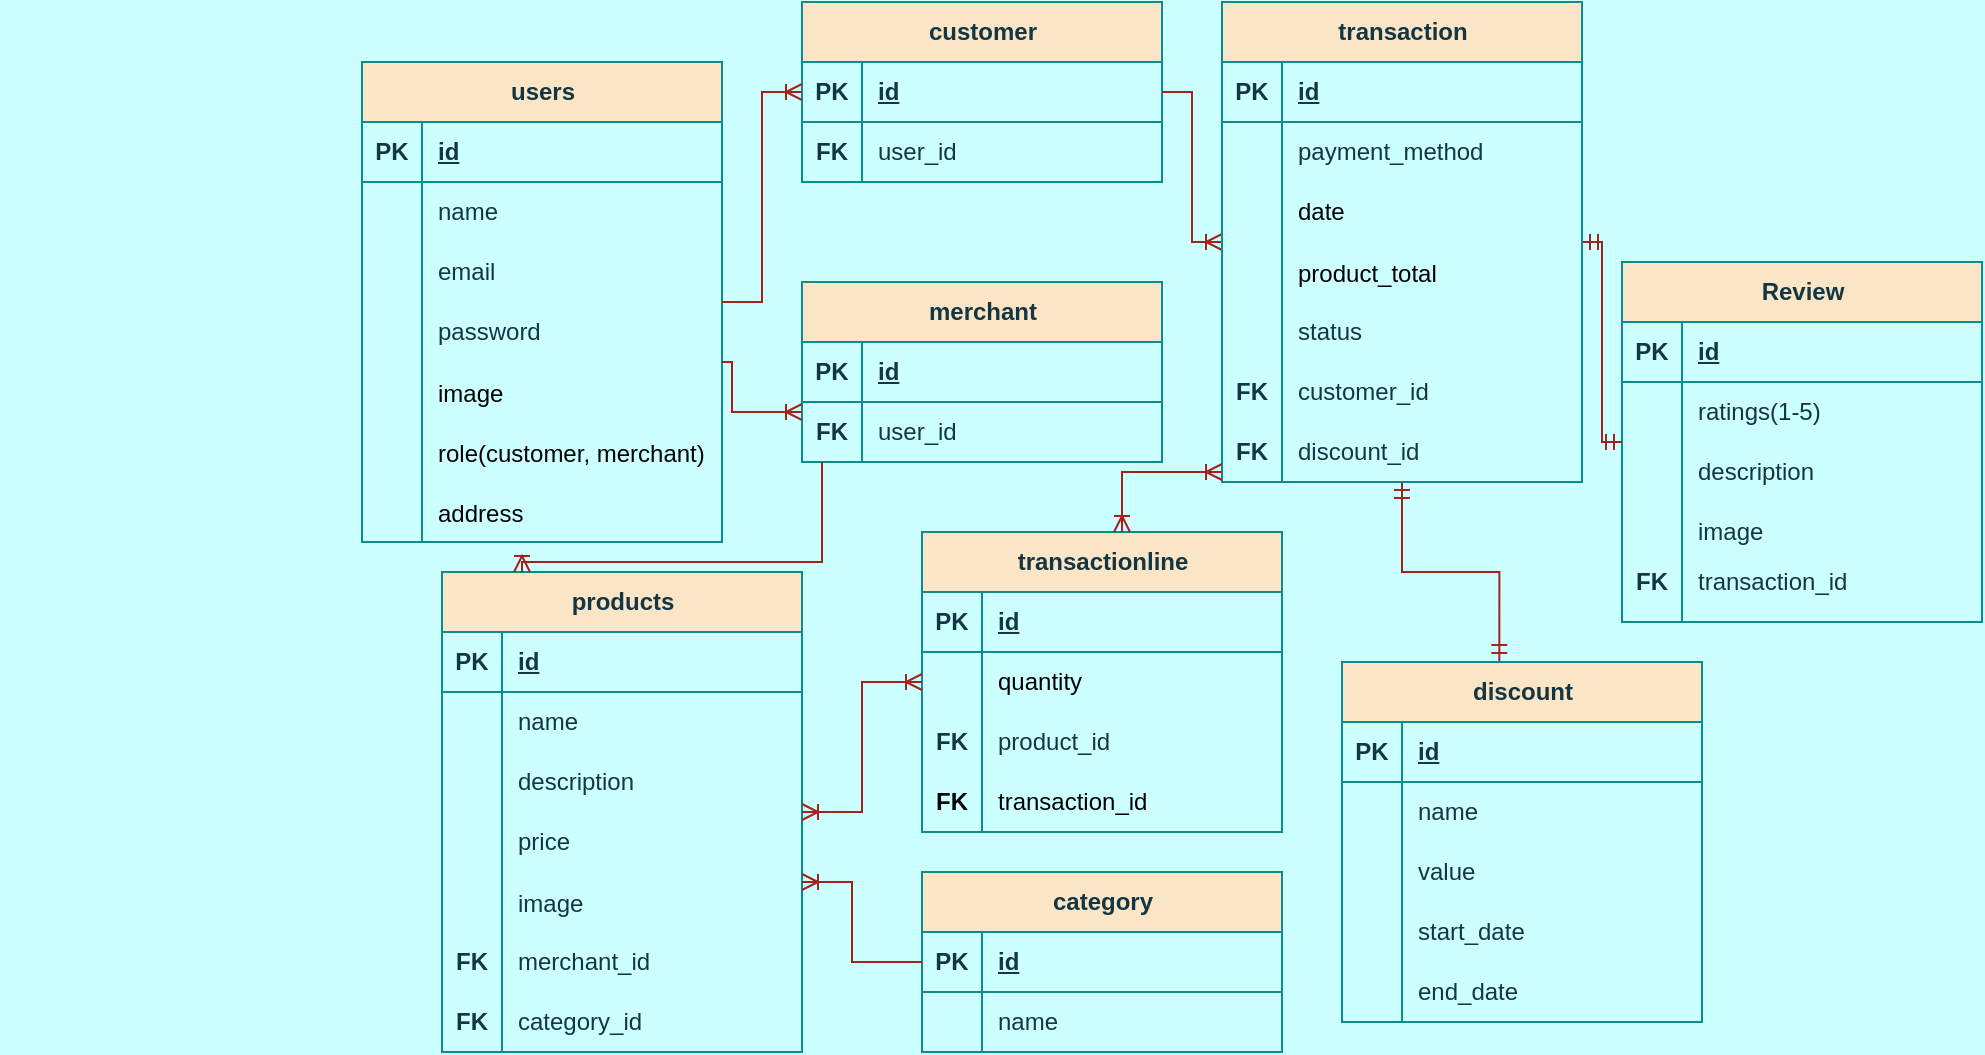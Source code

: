 <mxfile>
    <diagram name="Page-1" id="ACdvJuwPoUPdqKPSAqsL">
        <mxGraphModel dx="1604" dy="2720" grid="1" gridSize="1" guides="1" tooltips="1" connect="1" arrows="1" fold="1" page="1" pageScale="1" pageWidth="850" pageHeight="1100" background="#CCFFFF" math="0" shadow="0">
            <root>
                <mxCell id="0"/>
                <mxCell id="1" parent="0"/>
                <mxCell id="D3214LXX3q9GgsMqndcq-105" value="category" style="shape=table;startSize=30;container=1;collapsible=1;childLayout=tableLayout;fixedRows=1;rowLines=0;fontStyle=1;align=center;resizeLast=1;html=1;labelBackgroundColor=none;fillColor=#FAE5C7;strokeColor=#0F8B8D;fontColor=#143642;" parent="1" vertex="1">
                    <mxGeometry x="-90" y="-905" width="180" height="90" as="geometry">
                        <mxRectangle x="245" y="-850" width="70" height="30" as="alternateBounds"/>
                    </mxGeometry>
                </mxCell>
                <mxCell id="D3214LXX3q9GgsMqndcq-106" value="" style="shape=tableRow;horizontal=0;startSize=0;swimlaneHead=0;swimlaneBody=0;fillColor=none;collapsible=0;dropTarget=0;points=[[0,0.5],[1,0.5]];portConstraint=eastwest;top=0;left=0;right=0;bottom=1;labelBackgroundColor=none;strokeColor=#0F8B8D;fontColor=#143642;" parent="D3214LXX3q9GgsMqndcq-105" vertex="1">
                    <mxGeometry y="30" width="180" height="30" as="geometry"/>
                </mxCell>
                <mxCell id="D3214LXX3q9GgsMqndcq-107" value="PK" style="shape=partialRectangle;connectable=0;fillColor=none;top=0;left=0;bottom=0;right=0;fontStyle=1;overflow=hidden;whiteSpace=wrap;html=1;labelBackgroundColor=none;strokeColor=#0F8B8D;fontColor=#143642;" parent="D3214LXX3q9GgsMqndcq-106" vertex="1">
                    <mxGeometry width="30" height="30" as="geometry">
                        <mxRectangle width="30" height="30" as="alternateBounds"/>
                    </mxGeometry>
                </mxCell>
                <mxCell id="D3214LXX3q9GgsMqndcq-108" value="id" style="shape=partialRectangle;connectable=0;fillColor=none;top=0;left=0;bottom=0;right=0;align=left;spacingLeft=6;fontStyle=5;overflow=hidden;whiteSpace=wrap;html=1;labelBackgroundColor=none;strokeColor=#0F8B8D;fontColor=#143642;" parent="D3214LXX3q9GgsMqndcq-106" vertex="1">
                    <mxGeometry x="30" width="150" height="30" as="geometry">
                        <mxRectangle width="150" height="30" as="alternateBounds"/>
                    </mxGeometry>
                </mxCell>
                <mxCell id="D3214LXX3q9GgsMqndcq-109" value="" style="shape=tableRow;horizontal=0;startSize=0;swimlaneHead=0;swimlaneBody=0;fillColor=none;collapsible=0;dropTarget=0;points=[[0,0.5],[1,0.5]];portConstraint=eastwest;top=0;left=0;right=0;bottom=0;labelBackgroundColor=none;strokeColor=#0F8B8D;fontColor=#143642;" parent="D3214LXX3q9GgsMqndcq-105" vertex="1">
                    <mxGeometry y="60" width="180" height="30" as="geometry"/>
                </mxCell>
                <mxCell id="D3214LXX3q9GgsMqndcq-110" value="" style="shape=partialRectangle;connectable=0;fillColor=none;top=0;left=0;bottom=0;right=0;editable=1;overflow=hidden;whiteSpace=wrap;html=1;labelBackgroundColor=none;strokeColor=#0F8B8D;fontColor=#143642;" parent="D3214LXX3q9GgsMqndcq-109" vertex="1">
                    <mxGeometry width="30" height="30" as="geometry">
                        <mxRectangle width="30" height="30" as="alternateBounds"/>
                    </mxGeometry>
                </mxCell>
                <mxCell id="D3214LXX3q9GgsMqndcq-111" value="name" style="shape=partialRectangle;connectable=0;fillColor=none;top=0;left=0;bottom=0;right=0;align=left;spacingLeft=6;overflow=hidden;whiteSpace=wrap;html=1;labelBackgroundColor=none;strokeColor=#0F8B8D;fontColor=#143642;" parent="D3214LXX3q9GgsMqndcq-109" vertex="1">
                    <mxGeometry x="30" width="150" height="30" as="geometry">
                        <mxRectangle width="150" height="30" as="alternateBounds"/>
                    </mxGeometry>
                </mxCell>
                <mxCell id="pXed0uvFdKhEAjnHQH5v-2" value="" style="group;labelBackgroundColor=none;fontColor=#143642;" parent="1" vertex="1" connectable="0">
                    <mxGeometry x="-370" y="-1310" width="180" height="235" as="geometry"/>
                </mxCell>
                <mxCell id="D3214LXX3q9GgsMqndcq-50" value="users" style="shape=table;startSize=30;container=1;collapsible=1;childLayout=tableLayout;fixedRows=1;rowLines=0;fontStyle=1;align=center;resizeLast=1;html=1;labelBackgroundColor=none;fillColor=#FAE5C7;strokeColor=#0F8B8D;fontColor=#143642;" parent="pXed0uvFdKhEAjnHQH5v-2" vertex="1">
                    <mxGeometry width="180" height="240" as="geometry"/>
                </mxCell>
                <mxCell id="D3214LXX3q9GgsMqndcq-51" value="" style="shape=tableRow;horizontal=0;startSize=0;swimlaneHead=0;swimlaneBody=0;fillColor=none;collapsible=0;dropTarget=0;points=[[0,0.5],[1,0.5]];portConstraint=eastwest;top=0;left=0;right=0;bottom=1;labelBackgroundColor=none;strokeColor=#0F8B8D;fontColor=#143642;" parent="D3214LXX3q9GgsMqndcq-50" vertex="1">
                    <mxGeometry y="30" width="180" height="30" as="geometry"/>
                </mxCell>
                <mxCell id="D3214LXX3q9GgsMqndcq-52" value="PK" style="shape=partialRectangle;connectable=0;fillColor=none;top=0;left=0;bottom=0;right=0;fontStyle=1;overflow=hidden;whiteSpace=wrap;html=1;labelBackgroundColor=none;strokeColor=#0F8B8D;fontColor=#143642;" parent="D3214LXX3q9GgsMqndcq-51" vertex="1">
                    <mxGeometry width="30" height="30" as="geometry">
                        <mxRectangle width="30" height="30" as="alternateBounds"/>
                    </mxGeometry>
                </mxCell>
                <mxCell id="D3214LXX3q9GgsMqndcq-53" value="id" style="shape=partialRectangle;connectable=0;fillColor=none;top=0;left=0;bottom=0;right=0;align=left;spacingLeft=6;fontStyle=5;overflow=hidden;whiteSpace=wrap;html=1;labelBackgroundColor=none;strokeColor=#0F8B8D;fontColor=#143642;" parent="D3214LXX3q9GgsMqndcq-51" vertex="1">
                    <mxGeometry x="30" width="150" height="30" as="geometry">
                        <mxRectangle width="150" height="30" as="alternateBounds"/>
                    </mxGeometry>
                </mxCell>
                <mxCell id="D3214LXX3q9GgsMqndcq-54" value="" style="shape=tableRow;horizontal=0;startSize=0;swimlaneHead=0;swimlaneBody=0;fillColor=none;collapsible=0;dropTarget=0;points=[[0,0.5],[1,0.5]];portConstraint=eastwest;top=0;left=0;right=0;bottom=0;labelBackgroundColor=none;strokeColor=#0F8B8D;fontColor=#143642;" parent="D3214LXX3q9GgsMqndcq-50" vertex="1">
                    <mxGeometry y="60" width="180" height="30" as="geometry"/>
                </mxCell>
                <mxCell id="D3214LXX3q9GgsMqndcq-55" value="" style="shape=partialRectangle;connectable=0;fillColor=none;top=0;left=0;bottom=0;right=0;editable=1;overflow=hidden;whiteSpace=wrap;html=1;labelBackgroundColor=none;strokeColor=#0F8B8D;fontColor=#143642;" parent="D3214LXX3q9GgsMqndcq-54" vertex="1">
                    <mxGeometry width="30" height="30" as="geometry">
                        <mxRectangle width="30" height="30" as="alternateBounds"/>
                    </mxGeometry>
                </mxCell>
                <mxCell id="D3214LXX3q9GgsMqndcq-56" value="name" style="shape=partialRectangle;connectable=0;fillColor=none;top=0;left=0;bottom=0;right=0;align=left;spacingLeft=6;overflow=hidden;whiteSpace=wrap;html=1;labelBackgroundColor=none;strokeColor=#0F8B8D;fontColor=#143642;" parent="D3214LXX3q9GgsMqndcq-54" vertex="1">
                    <mxGeometry x="30" width="150" height="30" as="geometry">
                        <mxRectangle width="150" height="30" as="alternateBounds"/>
                    </mxGeometry>
                </mxCell>
                <mxCell id="D3214LXX3q9GgsMqndcq-57" value="" style="shape=tableRow;horizontal=0;startSize=0;swimlaneHead=0;swimlaneBody=0;fillColor=none;collapsible=0;dropTarget=0;points=[[0,0.5],[1,0.5]];portConstraint=eastwest;top=0;left=0;right=0;bottom=0;labelBackgroundColor=none;strokeColor=#0F8B8D;fontColor=#143642;" parent="D3214LXX3q9GgsMqndcq-50" vertex="1">
                    <mxGeometry y="90" width="180" height="30" as="geometry"/>
                </mxCell>
                <mxCell id="D3214LXX3q9GgsMqndcq-58" value="" style="shape=partialRectangle;connectable=0;fillColor=none;top=0;left=0;bottom=0;right=0;editable=1;overflow=hidden;whiteSpace=wrap;html=1;labelBackgroundColor=none;strokeColor=#0F8B8D;fontColor=#143642;" parent="D3214LXX3q9GgsMqndcq-57" vertex="1">
                    <mxGeometry width="30" height="30" as="geometry">
                        <mxRectangle width="30" height="30" as="alternateBounds"/>
                    </mxGeometry>
                </mxCell>
                <mxCell id="D3214LXX3q9GgsMqndcq-59" value="email" style="shape=partialRectangle;connectable=0;fillColor=none;top=0;left=0;bottom=0;right=0;align=left;spacingLeft=6;overflow=hidden;whiteSpace=wrap;html=1;labelBackgroundColor=none;strokeColor=#0F8B8D;fontColor=#143642;" parent="D3214LXX3q9GgsMqndcq-57" vertex="1">
                    <mxGeometry x="30" width="150" height="30" as="geometry">
                        <mxRectangle width="150" height="30" as="alternateBounds"/>
                    </mxGeometry>
                </mxCell>
                <mxCell id="D3214LXX3q9GgsMqndcq-60" value="" style="shape=tableRow;horizontal=0;startSize=0;swimlaneHead=0;swimlaneBody=0;fillColor=none;collapsible=0;dropTarget=0;points=[[0,0.5],[1,0.5]];portConstraint=eastwest;top=0;left=0;right=0;bottom=0;labelBackgroundColor=none;strokeColor=#0F8B8D;fontColor=#143642;" parent="D3214LXX3q9GgsMqndcq-50" vertex="1">
                    <mxGeometry y="120" width="180" height="30" as="geometry"/>
                </mxCell>
                <mxCell id="D3214LXX3q9GgsMqndcq-61" value="" style="shape=partialRectangle;connectable=0;fillColor=none;top=0;left=0;bottom=0;right=0;editable=1;overflow=hidden;whiteSpace=wrap;html=1;labelBackgroundColor=none;strokeColor=#0F8B8D;fontColor=#143642;" parent="D3214LXX3q9GgsMqndcq-60" vertex="1">
                    <mxGeometry width="30" height="30" as="geometry">
                        <mxRectangle width="30" height="30" as="alternateBounds"/>
                    </mxGeometry>
                </mxCell>
                <mxCell id="D3214LXX3q9GgsMqndcq-62" value="password" style="shape=partialRectangle;connectable=0;fillColor=none;top=0;left=0;bottom=0;right=0;align=left;spacingLeft=6;overflow=hidden;whiteSpace=wrap;html=1;labelBackgroundColor=none;strokeColor=#0F8B8D;fontColor=#143642;" parent="D3214LXX3q9GgsMqndcq-60" vertex="1">
                    <mxGeometry x="30" width="150" height="30" as="geometry">
                        <mxRectangle width="150" height="30" as="alternateBounds"/>
                    </mxGeometry>
                </mxCell>
                <mxCell id="a4Vn-xM6AJMxwxvwoeSn-26" value="" style="shape=tableRow;horizontal=0;startSize=0;swimlaneHead=0;swimlaneBody=0;fillColor=none;collapsible=0;dropTarget=0;points=[[0,0.5],[1,0.5]];portConstraint=eastwest;top=0;left=0;right=0;bottom=0;" parent="D3214LXX3q9GgsMqndcq-50" vertex="1">
                    <mxGeometry y="150" width="180" height="30" as="geometry"/>
                </mxCell>
                <mxCell id="a4Vn-xM6AJMxwxvwoeSn-27" value="" style="shape=partialRectangle;connectable=0;fillColor=none;top=0;left=0;bottom=0;right=0;editable=1;overflow=hidden;" parent="a4Vn-xM6AJMxwxvwoeSn-26" vertex="1">
                    <mxGeometry width="30" height="30" as="geometry">
                        <mxRectangle width="30" height="30" as="alternateBounds"/>
                    </mxGeometry>
                </mxCell>
                <mxCell id="a4Vn-xM6AJMxwxvwoeSn-28" value="image" style="shape=partialRectangle;connectable=0;fillColor=none;top=0;left=0;bottom=0;right=0;align=left;spacingLeft=6;overflow=hidden;" parent="a4Vn-xM6AJMxwxvwoeSn-26" vertex="1">
                    <mxGeometry x="30" width="150" height="30" as="geometry">
                        <mxRectangle width="150" height="30" as="alternateBounds"/>
                    </mxGeometry>
                </mxCell>
                <mxCell id="a4Vn-xM6AJMxwxvwoeSn-33" value="" style="shape=tableRow;horizontal=0;startSize=0;swimlaneHead=0;swimlaneBody=0;fillColor=none;collapsible=0;dropTarget=0;points=[[0,0.5],[1,0.5]];portConstraint=eastwest;top=0;left=0;right=0;bottom=0;" parent="D3214LXX3q9GgsMqndcq-50" vertex="1">
                    <mxGeometry y="180" width="180" height="30" as="geometry"/>
                </mxCell>
                <mxCell id="a4Vn-xM6AJMxwxvwoeSn-34" value="" style="shape=partialRectangle;connectable=0;fillColor=none;top=0;left=0;bottom=0;right=0;editable=1;overflow=hidden;" parent="a4Vn-xM6AJMxwxvwoeSn-33" vertex="1">
                    <mxGeometry width="30" height="30" as="geometry">
                        <mxRectangle width="30" height="30" as="alternateBounds"/>
                    </mxGeometry>
                </mxCell>
                <mxCell id="a4Vn-xM6AJMxwxvwoeSn-35" value="role(customer, merchant)" style="shape=partialRectangle;connectable=0;fillColor=none;top=0;left=0;bottom=0;right=0;align=left;spacingLeft=6;overflow=hidden;" parent="a4Vn-xM6AJMxwxvwoeSn-33" vertex="1">
                    <mxGeometry x="30" width="150" height="30" as="geometry">
                        <mxRectangle width="150" height="30" as="alternateBounds"/>
                    </mxGeometry>
                </mxCell>
                <mxCell id="a4Vn-xM6AJMxwxvwoeSn-36" value="" style="shape=tableRow;horizontal=0;startSize=0;swimlaneHead=0;swimlaneBody=0;fillColor=none;collapsible=0;dropTarget=0;points=[[0,0.5],[1,0.5]];portConstraint=eastwest;top=0;left=0;right=0;bottom=0;" parent="D3214LXX3q9GgsMqndcq-50" vertex="1">
                    <mxGeometry y="210" width="180" height="30" as="geometry"/>
                </mxCell>
                <mxCell id="a4Vn-xM6AJMxwxvwoeSn-37" value="" style="shape=partialRectangle;connectable=0;fillColor=none;top=0;left=0;bottom=0;right=0;editable=1;overflow=hidden;" parent="a4Vn-xM6AJMxwxvwoeSn-36" vertex="1">
                    <mxGeometry width="30" height="30" as="geometry">
                        <mxRectangle width="30" height="30" as="alternateBounds"/>
                    </mxGeometry>
                </mxCell>
                <mxCell id="a4Vn-xM6AJMxwxvwoeSn-38" value="address" style="shape=partialRectangle;connectable=0;fillColor=none;top=0;left=0;bottom=0;right=0;align=left;spacingLeft=6;overflow=hidden;" parent="a4Vn-xM6AJMxwxvwoeSn-36" vertex="1">
                    <mxGeometry x="30" width="150" height="30" as="geometry">
                        <mxRectangle width="150" height="30" as="alternateBounds"/>
                    </mxGeometry>
                </mxCell>
                <mxCell id="D3214LXX3q9GgsMqndcq-68" value="&amp;nbsp;" style="text;html=1;align=center;verticalAlign=middle;resizable=0;points=[];autosize=1;strokeColor=none;fillColor=none;labelBackgroundColor=none;fontColor=#143642;" parent="pXed0uvFdKhEAjnHQH5v-2" vertex="1">
                    <mxGeometry x="144" y="188" width="30" height="30" as="geometry"/>
                </mxCell>
                <mxCell id="pXed0uvFdKhEAjnHQH5v-47" value="" style="group;labelBackgroundColor=none;fontColor=#143642;" parent="1" vertex="1" connectable="0">
                    <mxGeometry x="260" y="-1210" width="180" height="180" as="geometry"/>
                </mxCell>
                <mxCell id="D3214LXX3q9GgsMqndcq-263" value="Review" style="shape=table;startSize=30;container=1;collapsible=1;childLayout=tableLayout;fixedRows=1;rowLines=0;fontStyle=1;align=center;resizeLast=1;html=1;labelBackgroundColor=none;fillColor=#FAE5C7;strokeColor=#0F8B8D;fontColor=#143642;" parent="pXed0uvFdKhEAjnHQH5v-47" vertex="1">
                    <mxGeometry width="180" height="180" as="geometry"/>
                </mxCell>
                <mxCell id="D3214LXX3q9GgsMqndcq-264" value="" style="shape=tableRow;horizontal=0;startSize=0;swimlaneHead=0;swimlaneBody=0;fillColor=none;collapsible=0;dropTarget=0;points=[[0,0.5],[1,0.5]];portConstraint=eastwest;top=0;left=0;right=0;bottom=1;labelBackgroundColor=none;strokeColor=#0F8B8D;fontColor=#143642;" parent="D3214LXX3q9GgsMqndcq-263" vertex="1">
                    <mxGeometry y="30" width="180" height="30" as="geometry"/>
                </mxCell>
                <mxCell id="D3214LXX3q9GgsMqndcq-265" value="PK" style="shape=partialRectangle;connectable=0;fillColor=none;top=0;left=0;bottom=0;right=0;fontStyle=1;overflow=hidden;whiteSpace=wrap;html=1;labelBackgroundColor=none;strokeColor=#0F8B8D;fontColor=#143642;" parent="D3214LXX3q9GgsMqndcq-264" vertex="1">
                    <mxGeometry width="30" height="30" as="geometry">
                        <mxRectangle width="30" height="30" as="alternateBounds"/>
                    </mxGeometry>
                </mxCell>
                <mxCell id="D3214LXX3q9GgsMqndcq-266" value="id" style="shape=partialRectangle;connectable=0;fillColor=none;top=0;left=0;bottom=0;right=0;align=left;spacingLeft=6;fontStyle=5;overflow=hidden;whiteSpace=wrap;html=1;labelBackgroundColor=none;strokeColor=#0F8B8D;fontColor=#143642;" parent="D3214LXX3q9GgsMqndcq-264" vertex="1">
                    <mxGeometry x="30" width="150" height="30" as="geometry">
                        <mxRectangle width="150" height="30" as="alternateBounds"/>
                    </mxGeometry>
                </mxCell>
                <mxCell id="D3214LXX3q9GgsMqndcq-267" value="" style="shape=tableRow;horizontal=0;startSize=0;swimlaneHead=0;swimlaneBody=0;fillColor=none;collapsible=0;dropTarget=0;points=[[0,0.5],[1,0.5]];portConstraint=eastwest;top=0;left=0;right=0;bottom=0;labelBackgroundColor=none;strokeColor=#0F8B8D;fontColor=#143642;" parent="D3214LXX3q9GgsMqndcq-263" vertex="1">
                    <mxGeometry y="60" width="180" height="30" as="geometry"/>
                </mxCell>
                <mxCell id="D3214LXX3q9GgsMqndcq-268" value="" style="shape=partialRectangle;connectable=0;fillColor=none;top=0;left=0;bottom=0;right=0;editable=1;overflow=hidden;whiteSpace=wrap;html=1;labelBackgroundColor=none;strokeColor=#0F8B8D;fontColor=#143642;" parent="D3214LXX3q9GgsMqndcq-267" vertex="1">
                    <mxGeometry width="30" height="30" as="geometry">
                        <mxRectangle width="30" height="30" as="alternateBounds"/>
                    </mxGeometry>
                </mxCell>
                <mxCell id="D3214LXX3q9GgsMqndcq-269" value="ratings(1-5)" style="shape=partialRectangle;connectable=0;fillColor=none;top=0;left=0;bottom=0;right=0;align=left;spacingLeft=6;overflow=hidden;whiteSpace=wrap;html=1;labelBackgroundColor=none;strokeColor=#0F8B8D;fontColor=#143642;" parent="D3214LXX3q9GgsMqndcq-267" vertex="1">
                    <mxGeometry x="30" width="150" height="30" as="geometry">
                        <mxRectangle width="150" height="30" as="alternateBounds"/>
                    </mxGeometry>
                </mxCell>
                <mxCell id="D3214LXX3q9GgsMqndcq-270" value="" style="shape=tableRow;horizontal=0;startSize=0;swimlaneHead=0;swimlaneBody=0;fillColor=none;collapsible=0;dropTarget=0;points=[[0,0.5],[1,0.5]];portConstraint=eastwest;top=0;left=0;right=0;bottom=0;labelBackgroundColor=none;strokeColor=#0F8B8D;fontColor=#143642;" parent="D3214LXX3q9GgsMqndcq-263" vertex="1">
                    <mxGeometry y="90" width="180" height="30" as="geometry"/>
                </mxCell>
                <mxCell id="D3214LXX3q9GgsMqndcq-271" value="" style="shape=partialRectangle;connectable=0;fillColor=none;top=0;left=0;bottom=0;right=0;editable=1;overflow=hidden;whiteSpace=wrap;html=1;labelBackgroundColor=none;strokeColor=#0F8B8D;fontColor=#143642;" parent="D3214LXX3q9GgsMqndcq-270" vertex="1">
                    <mxGeometry width="30" height="30" as="geometry">
                        <mxRectangle width="30" height="30" as="alternateBounds"/>
                    </mxGeometry>
                </mxCell>
                <mxCell id="D3214LXX3q9GgsMqndcq-272" value="description" style="shape=partialRectangle;connectable=0;fillColor=none;top=0;left=0;bottom=0;right=0;align=left;spacingLeft=6;overflow=hidden;whiteSpace=wrap;html=1;labelBackgroundColor=none;strokeColor=#0F8B8D;fontColor=#143642;" parent="D3214LXX3q9GgsMqndcq-270" vertex="1">
                    <mxGeometry x="30" width="150" height="30" as="geometry">
                        <mxRectangle width="150" height="30" as="alternateBounds"/>
                    </mxGeometry>
                </mxCell>
                <mxCell id="D3214LXX3q9GgsMqndcq-273" value="" style="shape=tableRow;horizontal=0;startSize=0;swimlaneHead=0;swimlaneBody=0;fillColor=none;collapsible=0;dropTarget=0;points=[[0,0.5],[1,0.5]];portConstraint=eastwest;top=0;left=0;right=0;bottom=0;labelBackgroundColor=none;strokeColor=#0F8B8D;fontColor=#143642;" parent="D3214LXX3q9GgsMqndcq-263" vertex="1">
                    <mxGeometry y="120" width="180" height="30" as="geometry"/>
                </mxCell>
                <mxCell id="D3214LXX3q9GgsMqndcq-274" value="" style="shape=partialRectangle;connectable=0;fillColor=none;top=0;left=0;bottom=0;right=0;editable=1;overflow=hidden;whiteSpace=wrap;html=1;labelBackgroundColor=none;strokeColor=#0F8B8D;fontColor=#143642;" parent="D3214LXX3q9GgsMqndcq-273" vertex="1">
                    <mxGeometry width="30" height="30" as="geometry">
                        <mxRectangle width="30" height="30" as="alternateBounds"/>
                    </mxGeometry>
                </mxCell>
                <mxCell id="D3214LXX3q9GgsMqndcq-275" value="" style="shape=partialRectangle;connectable=0;fillColor=none;top=0;left=0;bottom=0;right=0;align=left;spacingLeft=6;overflow=hidden;whiteSpace=wrap;html=1;labelBackgroundColor=none;strokeColor=#0F8B8D;fontColor=#143642;" parent="D3214LXX3q9GgsMqndcq-273" vertex="1">
                    <mxGeometry x="30" width="150" height="30" as="geometry">
                        <mxRectangle width="150" height="30" as="alternateBounds"/>
                    </mxGeometry>
                </mxCell>
                <mxCell id="D3214LXX3q9GgsMqndcq-276" value="" style="endArrow=none;html=1;rounded=0;labelBackgroundColor=none;strokeColor=#0f8b8d;fontColor=#143642;" parent="pXed0uvFdKhEAjnHQH5v-47" edge="1">
                    <mxGeometry relative="1" as="geometry">
                        <mxPoint x="30" y="150" as="sourcePoint"/>
                        <mxPoint x="30" y="180" as="targetPoint"/>
                    </mxGeometry>
                </mxCell>
                <mxCell id="D3214LXX3q9GgsMqndcq-277" value="transaction_id" style="shape=partialRectangle;connectable=0;fillColor=none;top=0;left=0;bottom=0;right=0;align=left;spacingLeft=6;overflow=hidden;whiteSpace=wrap;html=1;labelBackgroundColor=none;strokeColor=#0F8B8D;fontColor=#143642;" parent="pXed0uvFdKhEAjnHQH5v-47" vertex="1">
                    <mxGeometry x="30" y="145" width="150" height="30" as="geometry">
                        <mxRectangle width="150" height="30" as="alternateBounds"/>
                    </mxGeometry>
                </mxCell>
                <mxCell id="D3214LXX3q9GgsMqndcq-278" value="FK" style="shape=partialRectangle;connectable=0;fillColor=none;top=0;left=0;bottom=0;right=0;fontStyle=1;overflow=hidden;whiteSpace=wrap;html=1;labelBackgroundColor=none;strokeColor=#0F8B8D;fontColor=#143642;" parent="pXed0uvFdKhEAjnHQH5v-47" vertex="1">
                    <mxGeometry y="145" width="30" height="30" as="geometry">
                        <mxRectangle width="30" height="30" as="alternateBounds"/>
                    </mxGeometry>
                </mxCell>
                <mxCell id="D3214LXX3q9GgsMqndcq-279" value="image" style="shape=partialRectangle;connectable=0;fillColor=none;top=0;left=0;bottom=0;right=0;align=left;spacingLeft=6;overflow=hidden;whiteSpace=wrap;html=1;labelBackgroundColor=none;strokeColor=#0F8B8D;fontColor=#143642;" parent="pXed0uvFdKhEAjnHQH5v-47" vertex="1">
                    <mxGeometry x="30" y="120" width="150" height="30" as="geometry">
                        <mxRectangle width="150" height="30" as="alternateBounds"/>
                    </mxGeometry>
                </mxCell>
                <mxCell id="pXed0uvFdKhEAjnHQH5v-55" value="" style="fontSize=12;html=1;endArrow=ERmandOne;startArrow=ERmandOne;rounded=0;labelBackgroundColor=none;strokeColor=#A8201A;fontColor=#143642;edgeStyle=orthogonalEdgeStyle;" parent="1" source="D3214LXX3q9GgsMqndcq-203" target="D3214LXX3q9GgsMqndcq-263" edge="1">
                    <mxGeometry width="100" height="100" relative="1" as="geometry">
                        <mxPoint x="470" y="-1020" as="sourcePoint"/>
                        <mxPoint x="570" y="-1120" as="targetPoint"/>
                    </mxGeometry>
                </mxCell>
                <mxCell id="pXed0uvFdKhEAjnHQH5v-56" value="" style="fontSize=12;html=1;endArrow=ERmandOne;startArrow=ERmandOne;rounded=0;labelBackgroundColor=none;strokeColor=#A8201A;fontColor=#143642;edgeStyle=orthogonalEdgeStyle;exitX=0.437;exitY=-0.003;exitDx=0;exitDy=0;exitPerimeter=0;" parent="1" source="D3214LXX3q9GgsMqndcq-171" target="D3214LXX3q9GgsMqndcq-203" edge="1">
                    <mxGeometry width="100" height="100" relative="1" as="geometry">
                        <mxPoint x="550" y="-995" as="sourcePoint"/>
                        <mxPoint x="610" y="-995" as="targetPoint"/>
                    </mxGeometry>
                </mxCell>
                <mxCell id="0OfHYRFevhtBRgdYJwwE-1" value="customer" style="shape=table;startSize=30;container=1;collapsible=1;childLayout=tableLayout;fixedRows=1;rowLines=0;fontStyle=1;align=center;resizeLast=1;html=1;labelBackgroundColor=none;fillColor=#FAE5C7;strokeColor=#0F8B8D;fontColor=#143642;" parent="1" vertex="1">
                    <mxGeometry x="-150" y="-1340" width="180" height="90" as="geometry">
                        <mxRectangle x="245" y="-850" width="70" height="30" as="alternateBounds"/>
                    </mxGeometry>
                </mxCell>
                <mxCell id="0OfHYRFevhtBRgdYJwwE-2" value="" style="shape=tableRow;horizontal=0;startSize=0;swimlaneHead=0;swimlaneBody=0;fillColor=none;collapsible=0;dropTarget=0;points=[[0,0.5],[1,0.5]];portConstraint=eastwest;top=0;left=0;right=0;bottom=1;labelBackgroundColor=none;strokeColor=#0F8B8D;fontColor=#143642;" parent="0OfHYRFevhtBRgdYJwwE-1" vertex="1">
                    <mxGeometry y="30" width="180" height="30" as="geometry"/>
                </mxCell>
                <mxCell id="0OfHYRFevhtBRgdYJwwE-3" value="PK" style="shape=partialRectangle;connectable=0;fillColor=none;top=0;left=0;bottom=0;right=0;fontStyle=1;overflow=hidden;whiteSpace=wrap;html=1;labelBackgroundColor=none;strokeColor=#0F8B8D;fontColor=#143642;" parent="0OfHYRFevhtBRgdYJwwE-2" vertex="1">
                    <mxGeometry width="30" height="30" as="geometry">
                        <mxRectangle width="30" height="30" as="alternateBounds"/>
                    </mxGeometry>
                </mxCell>
                <mxCell id="0OfHYRFevhtBRgdYJwwE-4" value="id" style="shape=partialRectangle;connectable=0;fillColor=none;top=0;left=0;bottom=0;right=0;align=left;spacingLeft=6;fontStyle=5;overflow=hidden;whiteSpace=wrap;html=1;labelBackgroundColor=none;strokeColor=#0F8B8D;fontColor=#143642;" parent="0OfHYRFevhtBRgdYJwwE-2" vertex="1">
                    <mxGeometry x="30" width="150" height="30" as="geometry">
                        <mxRectangle width="150" height="30" as="alternateBounds"/>
                    </mxGeometry>
                </mxCell>
                <mxCell id="R0x3cOy1BOfMc1A74fXi-1" value="" style="shape=tableRow;horizontal=0;startSize=0;swimlaneHead=0;swimlaneBody=0;fillColor=none;collapsible=0;dropTarget=0;points=[[0,0.5],[1,0.5]];portConstraint=eastwest;top=0;left=0;right=0;bottom=0;fontColor=#143642;" parent="0OfHYRFevhtBRgdYJwwE-1" vertex="1">
                    <mxGeometry y="60" width="180" height="30" as="geometry"/>
                </mxCell>
                <mxCell id="R0x3cOy1BOfMc1A74fXi-2" value="&lt;b&gt;FK&lt;/b&gt;" style="shape=partialRectangle;connectable=0;fillColor=none;top=0;left=0;bottom=0;right=0;fontStyle=0;overflow=hidden;whiteSpace=wrap;html=1;fontColor=#143642;" parent="R0x3cOy1BOfMc1A74fXi-1" vertex="1">
                    <mxGeometry width="30" height="30" as="geometry">
                        <mxRectangle width="30" height="30" as="alternateBounds"/>
                    </mxGeometry>
                </mxCell>
                <mxCell id="R0x3cOy1BOfMc1A74fXi-3" value="user_id" style="shape=partialRectangle;connectable=0;fillColor=none;top=0;left=0;bottom=0;right=0;align=left;spacingLeft=6;fontStyle=0;overflow=hidden;whiteSpace=wrap;html=1;fontColor=#143642;" parent="R0x3cOy1BOfMc1A74fXi-1" vertex="1">
                    <mxGeometry x="30" width="150" height="30" as="geometry">
                        <mxRectangle width="150" height="30" as="alternateBounds"/>
                    </mxGeometry>
                </mxCell>
                <mxCell id="R0x3cOy1BOfMc1A74fXi-4" value="merchant" style="shape=table;startSize=30;container=1;collapsible=1;childLayout=tableLayout;fixedRows=1;rowLines=0;fontStyle=1;align=center;resizeLast=1;html=1;labelBackgroundColor=none;fillColor=#FAE5C7;strokeColor=#0F8B8D;fontColor=#143642;" parent="1" vertex="1">
                    <mxGeometry x="-150" y="-1200" width="180" height="90" as="geometry">
                        <mxRectangle x="245" y="-850" width="70" height="30" as="alternateBounds"/>
                    </mxGeometry>
                </mxCell>
                <mxCell id="R0x3cOy1BOfMc1A74fXi-5" value="" style="shape=tableRow;horizontal=0;startSize=0;swimlaneHead=0;swimlaneBody=0;fillColor=none;collapsible=0;dropTarget=0;points=[[0,0.5],[1,0.5]];portConstraint=eastwest;top=0;left=0;right=0;bottom=1;labelBackgroundColor=none;strokeColor=#0F8B8D;fontColor=#143642;" parent="R0x3cOy1BOfMc1A74fXi-4" vertex="1">
                    <mxGeometry y="30" width="180" height="30" as="geometry"/>
                </mxCell>
                <mxCell id="R0x3cOy1BOfMc1A74fXi-6" value="PK" style="shape=partialRectangle;connectable=0;fillColor=none;top=0;left=0;bottom=0;right=0;fontStyle=1;overflow=hidden;whiteSpace=wrap;html=1;labelBackgroundColor=none;strokeColor=#0F8B8D;fontColor=#143642;" parent="R0x3cOy1BOfMc1A74fXi-5" vertex="1">
                    <mxGeometry width="30" height="30" as="geometry">
                        <mxRectangle width="30" height="30" as="alternateBounds"/>
                    </mxGeometry>
                </mxCell>
                <mxCell id="R0x3cOy1BOfMc1A74fXi-7" value="id" style="shape=partialRectangle;connectable=0;fillColor=none;top=0;left=0;bottom=0;right=0;align=left;spacingLeft=6;fontStyle=5;overflow=hidden;whiteSpace=wrap;html=1;labelBackgroundColor=none;strokeColor=#0F8B8D;fontColor=#143642;" parent="R0x3cOy1BOfMc1A74fXi-5" vertex="1">
                    <mxGeometry x="30" width="150" height="30" as="geometry">
                        <mxRectangle width="150" height="30" as="alternateBounds"/>
                    </mxGeometry>
                </mxCell>
                <mxCell id="R0x3cOy1BOfMc1A74fXi-8" value="" style="shape=tableRow;horizontal=0;startSize=0;swimlaneHead=0;swimlaneBody=0;fillColor=none;collapsible=0;dropTarget=0;points=[[0,0.5],[1,0.5]];portConstraint=eastwest;top=0;left=0;right=0;bottom=0;fontColor=#143642;" parent="R0x3cOy1BOfMc1A74fXi-4" vertex="1">
                    <mxGeometry y="60" width="180" height="30" as="geometry"/>
                </mxCell>
                <mxCell id="R0x3cOy1BOfMc1A74fXi-9" value="&lt;b&gt;FK&lt;/b&gt;" style="shape=partialRectangle;connectable=0;fillColor=none;top=0;left=0;bottom=0;right=0;fontStyle=0;overflow=hidden;whiteSpace=wrap;html=1;fontColor=#143642;" parent="R0x3cOy1BOfMc1A74fXi-8" vertex="1">
                    <mxGeometry width="30" height="30" as="geometry">
                        <mxRectangle width="30" height="30" as="alternateBounds"/>
                    </mxGeometry>
                </mxCell>
                <mxCell id="R0x3cOy1BOfMc1A74fXi-10" value="&lt;font&gt;user_id&lt;/font&gt;" style="shape=partialRectangle;connectable=0;fillColor=none;top=0;left=0;bottom=0;right=0;align=left;spacingLeft=6;fontStyle=0;overflow=hidden;whiteSpace=wrap;html=1;fontColor=#143642;" parent="R0x3cOy1BOfMc1A74fXi-8" vertex="1">
                    <mxGeometry x="30" width="150" height="30" as="geometry">
                        <mxRectangle width="150" height="30" as="alternateBounds"/>
                    </mxGeometry>
                </mxCell>
                <mxCell id="R0x3cOy1BOfMc1A74fXi-11" value="" style="fontSize=12;html=1;endArrow=ERoneToMany;rounded=0;edgeStyle=orthogonalEdgeStyle;strokeColor=#a8201a;fontColor=#143642;" parent="1" source="D3214LXX3q9GgsMqndcq-50" target="0OfHYRFevhtBRgdYJwwE-1" edge="1">
                    <mxGeometry width="100" height="100" relative="1" as="geometry">
                        <mxPoint x="-30" y="-1190" as="sourcePoint"/>
                        <mxPoint x="70" y="-1290" as="targetPoint"/>
                    </mxGeometry>
                </mxCell>
                <mxCell id="R0x3cOy1BOfMc1A74fXi-12" value="" style="fontSize=12;html=1;endArrow=ERoneToMany;rounded=0;strokeColor=#a8201a;edgeStyle=orthogonalEdgeStyle;fontColor=#143642;" parent="1" source="D3214LXX3q9GgsMqndcq-50" target="R0x3cOy1BOfMc1A74fXi-4" edge="1">
                    <mxGeometry width="100" height="100" relative="1" as="geometry">
                        <mxPoint x="-150" y="-1190" as="sourcePoint"/>
                        <mxPoint x="-50" y="-1290" as="targetPoint"/>
                        <Array as="points">
                            <mxPoint x="-185" y="-1160"/>
                            <mxPoint x="-185" y="-1135"/>
                        </Array>
                    </mxGeometry>
                </mxCell>
                <mxCell id="D3214LXX3q9GgsMqndcq-85" value="products" style="shape=table;startSize=30;container=1;collapsible=1;childLayout=tableLayout;fixedRows=1;rowLines=0;fontStyle=1;align=center;resizeLast=1;html=1;labelBackgroundColor=none;fillColor=#FAE5C7;strokeColor=#0F8B8D;fontColor=#143642;" parent="1" vertex="1">
                    <mxGeometry x="-330" y="-1055" width="180" height="240" as="geometry"/>
                </mxCell>
                <mxCell id="D3214LXX3q9GgsMqndcq-86" value="" style="shape=tableRow;horizontal=0;startSize=0;swimlaneHead=0;swimlaneBody=0;fillColor=none;collapsible=0;dropTarget=0;points=[[0,0.5],[1,0.5]];portConstraint=eastwest;top=0;left=0;right=0;bottom=1;labelBackgroundColor=none;strokeColor=#0F8B8D;fontColor=#143642;" parent="D3214LXX3q9GgsMqndcq-85" vertex="1">
                    <mxGeometry y="30" width="180" height="30" as="geometry"/>
                </mxCell>
                <mxCell id="D3214LXX3q9GgsMqndcq-87" value="PK" style="shape=partialRectangle;connectable=0;fillColor=none;top=0;left=0;bottom=0;right=0;fontStyle=1;overflow=hidden;whiteSpace=wrap;html=1;labelBackgroundColor=none;strokeColor=#0F8B8D;fontColor=#143642;" parent="D3214LXX3q9GgsMqndcq-86" vertex="1">
                    <mxGeometry width="30" height="30" as="geometry">
                        <mxRectangle width="30" height="30" as="alternateBounds"/>
                    </mxGeometry>
                </mxCell>
                <mxCell id="D3214LXX3q9GgsMqndcq-88" value="id" style="shape=partialRectangle;connectable=0;fillColor=none;top=0;left=0;bottom=0;right=0;align=left;spacingLeft=6;fontStyle=5;overflow=hidden;whiteSpace=wrap;html=1;labelBackgroundColor=none;strokeColor=#0F8B8D;fontColor=#143642;" parent="D3214LXX3q9GgsMqndcq-86" vertex="1">
                    <mxGeometry x="30" width="150" height="30" as="geometry">
                        <mxRectangle width="150" height="30" as="alternateBounds"/>
                    </mxGeometry>
                </mxCell>
                <mxCell id="D3214LXX3q9GgsMqndcq-89" value="" style="shape=tableRow;horizontal=0;startSize=0;swimlaneHead=0;swimlaneBody=0;fillColor=none;collapsible=0;dropTarget=0;points=[[0,0.5],[1,0.5]];portConstraint=eastwest;top=0;left=0;right=0;bottom=0;labelBackgroundColor=none;strokeColor=#0F8B8D;fontColor=#143642;" parent="D3214LXX3q9GgsMqndcq-85" vertex="1">
                    <mxGeometry y="60" width="180" height="30" as="geometry"/>
                </mxCell>
                <mxCell id="D3214LXX3q9GgsMqndcq-90" value="" style="shape=partialRectangle;connectable=0;fillColor=none;top=0;left=0;bottom=0;right=0;editable=1;overflow=hidden;whiteSpace=wrap;html=1;labelBackgroundColor=none;strokeColor=#0F8B8D;fontColor=#143642;" parent="D3214LXX3q9GgsMqndcq-89" vertex="1">
                    <mxGeometry width="30" height="30" as="geometry">
                        <mxRectangle width="30" height="30" as="alternateBounds"/>
                    </mxGeometry>
                </mxCell>
                <mxCell id="D3214LXX3q9GgsMqndcq-91" value="name" style="shape=partialRectangle;connectable=0;fillColor=none;top=0;left=0;bottom=0;right=0;align=left;spacingLeft=6;overflow=hidden;whiteSpace=wrap;html=1;labelBackgroundColor=none;strokeColor=#0F8B8D;fontColor=#143642;" parent="D3214LXX3q9GgsMqndcq-89" vertex="1">
                    <mxGeometry x="30" width="150" height="30" as="geometry">
                        <mxRectangle width="150" height="30" as="alternateBounds"/>
                    </mxGeometry>
                </mxCell>
                <mxCell id="D3214LXX3q9GgsMqndcq-92" value="" style="shape=tableRow;horizontal=0;startSize=0;swimlaneHead=0;swimlaneBody=0;fillColor=none;collapsible=0;dropTarget=0;points=[[0,0.5],[1,0.5]];portConstraint=eastwest;top=0;left=0;right=0;bottom=0;labelBackgroundColor=none;strokeColor=#0F8B8D;fontColor=#143642;" parent="D3214LXX3q9GgsMqndcq-85" vertex="1">
                    <mxGeometry y="90" width="180" height="30" as="geometry"/>
                </mxCell>
                <mxCell id="D3214LXX3q9GgsMqndcq-93" value="" style="shape=partialRectangle;connectable=0;fillColor=none;top=0;left=0;bottom=0;right=0;editable=1;overflow=hidden;whiteSpace=wrap;html=1;labelBackgroundColor=none;strokeColor=#0F8B8D;fontColor=#143642;" parent="D3214LXX3q9GgsMqndcq-92" vertex="1">
                    <mxGeometry width="30" height="30" as="geometry">
                        <mxRectangle width="30" height="30" as="alternateBounds"/>
                    </mxGeometry>
                </mxCell>
                <mxCell id="D3214LXX3q9GgsMqndcq-94" value="description" style="shape=partialRectangle;connectable=0;fillColor=none;top=0;left=0;bottom=0;right=0;align=left;spacingLeft=6;overflow=hidden;whiteSpace=wrap;html=1;labelBackgroundColor=none;strokeColor=#0F8B8D;fontColor=#143642;" parent="D3214LXX3q9GgsMqndcq-92" vertex="1">
                    <mxGeometry x="30" width="150" height="30" as="geometry">
                        <mxRectangle width="150" height="30" as="alternateBounds"/>
                    </mxGeometry>
                </mxCell>
                <mxCell id="D3214LXX3q9GgsMqndcq-95" value="" style="shape=tableRow;horizontal=0;startSize=0;swimlaneHead=0;swimlaneBody=0;fillColor=none;collapsible=0;dropTarget=0;points=[[0,0.5],[1,0.5]];portConstraint=eastwest;top=0;left=0;right=0;bottom=0;labelBackgroundColor=none;strokeColor=#0F8B8D;fontColor=#143642;" parent="D3214LXX3q9GgsMqndcq-85" vertex="1">
                    <mxGeometry y="120" width="180" height="30" as="geometry"/>
                </mxCell>
                <mxCell id="D3214LXX3q9GgsMqndcq-96" value="" style="shape=partialRectangle;connectable=0;fillColor=none;top=0;left=0;bottom=0;right=0;editable=1;overflow=hidden;whiteSpace=wrap;html=1;labelBackgroundColor=none;strokeColor=#0F8B8D;fontColor=#143642;" parent="D3214LXX3q9GgsMqndcq-95" vertex="1">
                    <mxGeometry width="30" height="30" as="geometry">
                        <mxRectangle width="30" height="30" as="alternateBounds"/>
                    </mxGeometry>
                </mxCell>
                <mxCell id="D3214LXX3q9GgsMqndcq-97" value="price" style="shape=partialRectangle;connectable=0;fillColor=none;top=0;left=0;bottom=0;right=0;align=left;spacingLeft=6;overflow=hidden;whiteSpace=wrap;html=1;labelBackgroundColor=none;strokeColor=#0F8B8D;fontColor=#143642;" parent="D3214LXX3q9GgsMqndcq-95" vertex="1">
                    <mxGeometry x="30" width="150" height="30" as="geometry">
                        <mxRectangle width="150" height="30" as="alternateBounds"/>
                    </mxGeometry>
                </mxCell>
                <mxCell id="XI_RQxS30_BPXe66cZ7K-5" value="" style="shape=tableRow;horizontal=0;startSize=0;swimlaneHead=0;swimlaneBody=0;fillColor=none;collapsible=0;dropTarget=0;points=[[0,0.5],[1,0.5]];portConstraint=eastwest;top=0;left=0;right=0;bottom=0;fontColor=#143642;" parent="D3214LXX3q9GgsMqndcq-85" vertex="1">
                    <mxGeometry y="150" width="180" height="30" as="geometry"/>
                </mxCell>
                <mxCell id="XI_RQxS30_BPXe66cZ7K-6" value="" style="shape=partialRectangle;connectable=0;fillColor=none;top=0;left=0;bottom=0;right=0;editable=1;overflow=hidden;fontColor=#143642;" parent="XI_RQxS30_BPXe66cZ7K-5" vertex="1">
                    <mxGeometry width="30" height="30" as="geometry">
                        <mxRectangle width="30" height="30" as="alternateBounds"/>
                    </mxGeometry>
                </mxCell>
                <mxCell id="XI_RQxS30_BPXe66cZ7K-7" value="image" style="shape=partialRectangle;connectable=0;fillColor=none;top=0;left=0;bottom=0;right=0;align=left;spacingLeft=6;overflow=hidden;fontColor=#143642;" parent="XI_RQxS30_BPXe66cZ7K-5" vertex="1">
                    <mxGeometry x="30" width="150" height="30" as="geometry">
                        <mxRectangle width="150" height="30" as="alternateBounds"/>
                    </mxGeometry>
                </mxCell>
                <mxCell id="XI_RQxS30_BPXe66cZ7K-14" value="" style="shape=tableRow;horizontal=0;startSize=0;swimlaneHead=0;swimlaneBody=0;fillColor=none;collapsible=0;dropTarget=0;points=[[0,0.5],[1,0.5]];portConstraint=eastwest;top=0;left=0;right=0;bottom=0;fontColor=#143642;" parent="D3214LXX3q9GgsMqndcq-85" vertex="1">
                    <mxGeometry y="180" width="180" height="30" as="geometry"/>
                </mxCell>
                <mxCell id="XI_RQxS30_BPXe66cZ7K-15" value="FK" style="shape=partialRectangle;connectable=0;fillColor=none;top=0;left=0;bottom=0;right=0;fontStyle=1;overflow=hidden;whiteSpace=wrap;html=1;fontColor=#143642;" parent="XI_RQxS30_BPXe66cZ7K-14" vertex="1">
                    <mxGeometry width="30" height="30" as="geometry">
                        <mxRectangle width="30" height="30" as="alternateBounds"/>
                    </mxGeometry>
                </mxCell>
                <mxCell id="XI_RQxS30_BPXe66cZ7K-16" value="merchant_id" style="shape=partialRectangle;connectable=0;fillColor=none;top=0;left=0;bottom=0;right=0;align=left;spacingLeft=6;fontStyle=0;overflow=hidden;whiteSpace=wrap;html=1;fontColor=#143642;" parent="XI_RQxS30_BPXe66cZ7K-14" vertex="1">
                    <mxGeometry x="30" width="150" height="30" as="geometry">
                        <mxRectangle width="150" height="30" as="alternateBounds"/>
                    </mxGeometry>
                </mxCell>
                <mxCell id="XI_RQxS30_BPXe66cZ7K-18" value="" style="shape=tableRow;horizontal=0;startSize=0;swimlaneHead=0;swimlaneBody=0;fillColor=none;collapsible=0;dropTarget=0;points=[[0,0.5],[1,0.5]];portConstraint=eastwest;top=0;left=0;right=0;bottom=0;fontColor=#143642;" parent="D3214LXX3q9GgsMqndcq-85" vertex="1">
                    <mxGeometry y="210" width="180" height="30" as="geometry"/>
                </mxCell>
                <mxCell id="XI_RQxS30_BPXe66cZ7K-19" value="FK" style="shape=partialRectangle;connectable=0;fillColor=none;top=0;left=0;bottom=0;right=0;fontStyle=1;overflow=hidden;whiteSpace=wrap;html=1;fontColor=#143642;" parent="XI_RQxS30_BPXe66cZ7K-18" vertex="1">
                    <mxGeometry width="30" height="30" as="geometry">
                        <mxRectangle width="30" height="30" as="alternateBounds"/>
                    </mxGeometry>
                </mxCell>
                <mxCell id="XI_RQxS30_BPXe66cZ7K-20" value="category_id" style="shape=partialRectangle;connectable=0;fillColor=none;top=0;left=0;bottom=0;right=0;align=left;spacingLeft=6;fontStyle=0;overflow=hidden;whiteSpace=wrap;html=1;fontColor=#143642;" parent="XI_RQxS30_BPXe66cZ7K-18" vertex="1">
                    <mxGeometry x="30" width="150" height="30" as="geometry">
                        <mxRectangle width="150" height="30" as="alternateBounds"/>
                    </mxGeometry>
                </mxCell>
                <mxCell id="XI_RQxS30_BPXe66cZ7K-28" value="" style="fontSize=12;html=1;endArrow=ERoneToMany;rounded=0;labelBackgroundColor=none;strokeColor=#A8201A;fontColor=#143642;edgeStyle=orthogonalEdgeStyle;elbow=vertical;" parent="1" source="R0x3cOy1BOfMc1A74fXi-4" target="D3214LXX3q9GgsMqndcq-85" edge="1">
                    <mxGeometry width="100" height="100" relative="1" as="geometry">
                        <mxPoint x="-170" y="-910" as="sourcePoint"/>
                        <mxPoint x="-70" y="-960" as="targetPoint"/>
                        <Array as="points">
                            <mxPoint x="-140" y="-1060"/>
                            <mxPoint x="-290" y="-1060"/>
                        </Array>
                    </mxGeometry>
                </mxCell>
                <mxCell id="XI_RQxS30_BPXe66cZ7K-29" value="" style="fontSize=12;html=1;endArrow=ERoneToMany;rounded=0;edgeStyle=orthogonalEdgeStyle;strokeColor=#a8201a;fontColor=#143642;" parent="1" source="0OfHYRFevhtBRgdYJwwE-1" target="D3214LXX3q9GgsMqndcq-203" edge="1">
                    <mxGeometry width="100" height="100" relative="1" as="geometry">
                        <mxPoint x="-180" y="-1210" as="sourcePoint"/>
                        <mxPoint x="-140" y="-1285" as="targetPoint"/>
                    </mxGeometry>
                </mxCell>
                <mxCell id="D3214LXX3q9GgsMqndcq-171" value="discount" style="shape=table;startSize=30;container=1;collapsible=1;childLayout=tableLayout;fixedRows=1;rowLines=0;fontStyle=1;align=center;resizeLast=1;html=1;labelBackgroundColor=none;fillColor=#FAE5C7;strokeColor=#0F8B8D;fontColor=#143642;" parent="1" vertex="1">
                    <mxGeometry x="120" y="-1010" width="180" height="180" as="geometry"/>
                </mxCell>
                <mxCell id="D3214LXX3q9GgsMqndcq-172" value="" style="shape=tableRow;horizontal=0;startSize=0;swimlaneHead=0;swimlaneBody=0;fillColor=none;collapsible=0;dropTarget=0;points=[[0,0.5],[1,0.5]];portConstraint=eastwest;top=0;left=0;right=0;bottom=1;labelBackgroundColor=none;strokeColor=#0F8B8D;fontColor=#143642;" parent="D3214LXX3q9GgsMqndcq-171" vertex="1">
                    <mxGeometry y="30" width="180" height="30" as="geometry"/>
                </mxCell>
                <mxCell id="D3214LXX3q9GgsMqndcq-173" value="PK" style="shape=partialRectangle;connectable=0;fillColor=none;top=0;left=0;bottom=0;right=0;fontStyle=1;overflow=hidden;whiteSpace=wrap;html=1;labelBackgroundColor=none;strokeColor=#0F8B8D;fontColor=#143642;" parent="D3214LXX3q9GgsMqndcq-172" vertex="1">
                    <mxGeometry width="30" height="30" as="geometry">
                        <mxRectangle width="30" height="30" as="alternateBounds"/>
                    </mxGeometry>
                </mxCell>
                <mxCell id="D3214LXX3q9GgsMqndcq-174" value="id" style="shape=partialRectangle;connectable=0;fillColor=none;top=0;left=0;bottom=0;right=0;align=left;spacingLeft=6;fontStyle=5;overflow=hidden;whiteSpace=wrap;html=1;labelBackgroundColor=none;strokeColor=#0F8B8D;fontColor=#143642;" parent="D3214LXX3q9GgsMqndcq-172" vertex="1">
                    <mxGeometry x="30" width="150" height="30" as="geometry">
                        <mxRectangle width="150" height="30" as="alternateBounds"/>
                    </mxGeometry>
                </mxCell>
                <mxCell id="D3214LXX3q9GgsMqndcq-175" value="" style="shape=tableRow;horizontal=0;startSize=0;swimlaneHead=0;swimlaneBody=0;fillColor=none;collapsible=0;dropTarget=0;points=[[0,0.5],[1,0.5]];portConstraint=eastwest;top=0;left=0;right=0;bottom=0;labelBackgroundColor=none;strokeColor=#0F8B8D;fontColor=#143642;" parent="D3214LXX3q9GgsMqndcq-171" vertex="1">
                    <mxGeometry y="60" width="180" height="30" as="geometry"/>
                </mxCell>
                <mxCell id="D3214LXX3q9GgsMqndcq-176" value="" style="shape=partialRectangle;connectable=0;fillColor=none;top=0;left=0;bottom=0;right=0;editable=1;overflow=hidden;whiteSpace=wrap;html=1;labelBackgroundColor=none;strokeColor=#0F8B8D;fontColor=#143642;" parent="D3214LXX3q9GgsMqndcq-175" vertex="1">
                    <mxGeometry width="30" height="30" as="geometry">
                        <mxRectangle width="30" height="30" as="alternateBounds"/>
                    </mxGeometry>
                </mxCell>
                <mxCell id="D3214LXX3q9GgsMqndcq-177" value="name" style="shape=partialRectangle;connectable=0;fillColor=none;top=0;left=0;bottom=0;right=0;align=left;spacingLeft=6;overflow=hidden;whiteSpace=wrap;html=1;labelBackgroundColor=none;strokeColor=#0F8B8D;fontColor=#143642;" parent="D3214LXX3q9GgsMqndcq-175" vertex="1">
                    <mxGeometry x="30" width="150" height="30" as="geometry">
                        <mxRectangle width="150" height="30" as="alternateBounds"/>
                    </mxGeometry>
                </mxCell>
                <mxCell id="D3214LXX3q9GgsMqndcq-178" value="" style="shape=tableRow;horizontal=0;startSize=0;swimlaneHead=0;swimlaneBody=0;fillColor=none;collapsible=0;dropTarget=0;points=[[0,0.5],[1,0.5]];portConstraint=eastwest;top=0;left=0;right=0;bottom=0;labelBackgroundColor=none;strokeColor=#0F8B8D;fontColor=#143642;" parent="D3214LXX3q9GgsMqndcq-171" vertex="1">
                    <mxGeometry y="90" width="180" height="30" as="geometry"/>
                </mxCell>
                <mxCell id="D3214LXX3q9GgsMqndcq-179" value="" style="shape=partialRectangle;connectable=0;fillColor=none;top=0;left=0;bottom=0;right=0;editable=1;overflow=hidden;whiteSpace=wrap;html=1;labelBackgroundColor=none;strokeColor=#0F8B8D;fontColor=#143642;" parent="D3214LXX3q9GgsMqndcq-178" vertex="1">
                    <mxGeometry width="30" height="30" as="geometry">
                        <mxRectangle width="30" height="30" as="alternateBounds"/>
                    </mxGeometry>
                </mxCell>
                <mxCell id="D3214LXX3q9GgsMqndcq-180" value="value" style="shape=partialRectangle;connectable=0;fillColor=none;top=0;left=0;bottom=0;right=0;align=left;spacingLeft=6;overflow=hidden;whiteSpace=wrap;html=1;labelBackgroundColor=none;strokeColor=#0F8B8D;fontColor=#143642;" parent="D3214LXX3q9GgsMqndcq-178" vertex="1">
                    <mxGeometry x="30" width="150" height="30" as="geometry">
                        <mxRectangle width="150" height="30" as="alternateBounds"/>
                    </mxGeometry>
                </mxCell>
                <mxCell id="D3214LXX3q9GgsMqndcq-181" value="" style="shape=tableRow;horizontal=0;startSize=0;swimlaneHead=0;swimlaneBody=0;fillColor=none;collapsible=0;dropTarget=0;points=[[0,0.5],[1,0.5]];portConstraint=eastwest;top=0;left=0;right=0;bottom=0;labelBackgroundColor=none;strokeColor=#0F8B8D;fontColor=#143642;" parent="D3214LXX3q9GgsMqndcq-171" vertex="1">
                    <mxGeometry y="120" width="180" height="30" as="geometry"/>
                </mxCell>
                <mxCell id="D3214LXX3q9GgsMqndcq-182" value="" style="shape=partialRectangle;connectable=0;fillColor=none;top=0;left=0;bottom=0;right=0;editable=1;overflow=hidden;whiteSpace=wrap;html=1;labelBackgroundColor=none;strokeColor=#0F8B8D;fontColor=#143642;" parent="D3214LXX3q9GgsMqndcq-181" vertex="1">
                    <mxGeometry width="30" height="30" as="geometry">
                        <mxRectangle width="30" height="30" as="alternateBounds"/>
                    </mxGeometry>
                </mxCell>
                <mxCell id="D3214LXX3q9GgsMqndcq-183" value="start_date" style="shape=partialRectangle;connectable=0;fillColor=none;top=0;left=0;bottom=0;right=0;align=left;spacingLeft=6;overflow=hidden;whiteSpace=wrap;html=1;labelBackgroundColor=none;strokeColor=#0F8B8D;fontColor=#143642;" parent="D3214LXX3q9GgsMqndcq-181" vertex="1">
                    <mxGeometry x="30" width="150" height="30" as="geometry">
                        <mxRectangle width="150" height="30" as="alternateBounds"/>
                    </mxGeometry>
                </mxCell>
                <mxCell id="I4EnNE1JhB1Up4HCvH39-27" value="" style="shape=tableRow;horizontal=0;startSize=0;swimlaneHead=0;swimlaneBody=0;fillColor=none;collapsible=0;dropTarget=0;points=[[0,0.5],[1,0.5]];portConstraint=eastwest;top=0;left=0;right=0;bottom=0;strokeColor=#143642;fontColor=#143642;" parent="D3214LXX3q9GgsMqndcq-171" vertex="1">
                    <mxGeometry y="150" width="180" height="30" as="geometry"/>
                </mxCell>
                <mxCell id="I4EnNE1JhB1Up4HCvH39-28" value="" style="shape=partialRectangle;connectable=0;fillColor=none;top=0;left=0;bottom=0;right=0;fontStyle=0;overflow=hidden;whiteSpace=wrap;html=1;fontColor=#143642;" parent="I4EnNE1JhB1Up4HCvH39-27" vertex="1">
                    <mxGeometry width="30" height="30" as="geometry">
                        <mxRectangle width="30" height="30" as="alternateBounds"/>
                    </mxGeometry>
                </mxCell>
                <mxCell id="I4EnNE1JhB1Up4HCvH39-29" value="&lt;font&gt;end_date&lt;/font&gt;" style="shape=partialRectangle;connectable=0;fillColor=none;top=0;left=0;bottom=0;right=0;align=left;spacingLeft=6;fontStyle=0;overflow=hidden;whiteSpace=wrap;html=1;fontColor=#143642;" parent="I4EnNE1JhB1Up4HCvH39-27" vertex="1">
                    <mxGeometry x="30" width="150" height="30" as="geometry">
                        <mxRectangle width="150" height="30" as="alternateBounds"/>
                    </mxGeometry>
                </mxCell>
                <mxCell id="a4Vn-xM6AJMxwxvwoeSn-25" value="" style="fontSize=12;html=1;endArrow=ERoneToMany;rounded=0;strokeColor=#a8201a;fontColor=#143642;edgeStyle=orthogonalEdgeStyle;" parent="1" source="D3214LXX3q9GgsMqndcq-105" target="D3214LXX3q9GgsMqndcq-85" edge="1">
                    <mxGeometry width="100" height="100" relative="1" as="geometry">
                        <mxPoint x="-170" y="-987.5" as="sourcePoint"/>
                        <mxPoint x="-130" y="-962.5" as="targetPoint"/>
                        <Array as="points">
                            <mxPoint x="-125" y="-860"/>
                            <mxPoint x="-125" y="-900"/>
                        </Array>
                    </mxGeometry>
                </mxCell>
                <mxCell id="D3214LXX3q9GgsMqndcq-67" value="" style="shape=partialRectangle;connectable=0;fillColor=none;top=0;left=0;bottom=0;right=0;align=left;spacingLeft=6;overflow=hidden;whiteSpace=wrap;html=1;labelBackgroundColor=none;strokeColor=#0F8B8D;fontColor=#143642;" parent="1" vertex="1">
                    <mxGeometry x="-540" y="-1235" width="150" height="30" as="geometry">
                        <mxRectangle width="150" height="30" as="alternateBounds"/>
                    </mxGeometry>
                </mxCell>
                <mxCell id="D3214LXX3q9GgsMqndcq-225" value="" style="shape=partialRectangle;connectable=0;fillColor=none;top=0;left=0;bottom=0;right=0;align=left;spacingLeft=6;overflow=hidden;whiteSpace=wrap;html=1;labelBackgroundColor=none;strokeColor=#0F8B8D;fontColor=#143642;" parent="1" vertex="1">
                    <mxGeometry x="-550" y="-1175" width="150" height="30" as="geometry">
                        <mxRectangle width="150" height="30" as="alternateBounds"/>
                    </mxGeometry>
                </mxCell>
                <mxCell id="a4Vn-xM6AJMxwxvwoeSn-40" value="transactionline" style="shape=table;startSize=30;container=1;collapsible=1;childLayout=tableLayout;fixedRows=1;rowLines=0;fontStyle=1;align=center;resizeLast=1;html=1;labelBackgroundColor=none;fillColor=#FAE5C7;strokeColor=#0F8B8D;fontColor=#143642;" parent="1" vertex="1">
                    <mxGeometry x="-90" y="-1075" width="180" height="150" as="geometry">
                        <mxRectangle x="245" y="-850" width="70" height="30" as="alternateBounds"/>
                    </mxGeometry>
                </mxCell>
                <mxCell id="a4Vn-xM6AJMxwxvwoeSn-41" value="" style="shape=tableRow;horizontal=0;startSize=0;swimlaneHead=0;swimlaneBody=0;fillColor=none;collapsible=0;dropTarget=0;points=[[0,0.5],[1,0.5]];portConstraint=eastwest;top=0;left=0;right=0;bottom=1;labelBackgroundColor=none;strokeColor=#0F8B8D;fontColor=#143642;" parent="a4Vn-xM6AJMxwxvwoeSn-40" vertex="1">
                    <mxGeometry y="30" width="180" height="30" as="geometry"/>
                </mxCell>
                <mxCell id="a4Vn-xM6AJMxwxvwoeSn-42" value="PK" style="shape=partialRectangle;connectable=0;fillColor=none;top=0;left=0;bottom=0;right=0;fontStyle=1;overflow=hidden;whiteSpace=wrap;html=1;labelBackgroundColor=none;strokeColor=#0F8B8D;fontColor=#143642;" parent="a4Vn-xM6AJMxwxvwoeSn-41" vertex="1">
                    <mxGeometry width="30" height="30" as="geometry">
                        <mxRectangle width="30" height="30" as="alternateBounds"/>
                    </mxGeometry>
                </mxCell>
                <mxCell id="a4Vn-xM6AJMxwxvwoeSn-43" value="id" style="shape=partialRectangle;connectable=0;fillColor=none;top=0;left=0;bottom=0;right=0;align=left;spacingLeft=6;fontStyle=5;overflow=hidden;whiteSpace=wrap;html=1;labelBackgroundColor=none;strokeColor=#0F8B8D;fontColor=#143642;" parent="a4Vn-xM6AJMxwxvwoeSn-41" vertex="1">
                    <mxGeometry x="30" width="150" height="30" as="geometry">
                        <mxRectangle width="150" height="30" as="alternateBounds"/>
                    </mxGeometry>
                </mxCell>
                <mxCell id="a4Vn-xM6AJMxwxvwoeSn-47" value="" style="shape=tableRow;horizontal=0;startSize=0;swimlaneHead=0;swimlaneBody=0;fillColor=none;collapsible=0;dropTarget=0;points=[[0,0.5],[1,0.5]];portConstraint=eastwest;top=0;left=0;right=0;bottom=0;" parent="a4Vn-xM6AJMxwxvwoeSn-40" vertex="1">
                    <mxGeometry y="60" width="180" height="30" as="geometry"/>
                </mxCell>
                <mxCell id="a4Vn-xM6AJMxwxvwoeSn-48" value="" style="shape=partialRectangle;connectable=0;fillColor=none;top=0;left=0;bottom=0;right=0;fontStyle=0;overflow=hidden;whiteSpace=wrap;html=1;" parent="a4Vn-xM6AJMxwxvwoeSn-47" vertex="1">
                    <mxGeometry width="30" height="30" as="geometry">
                        <mxRectangle width="30" height="30" as="alternateBounds"/>
                    </mxGeometry>
                </mxCell>
                <mxCell id="a4Vn-xM6AJMxwxvwoeSn-49" value="quantity" style="shape=partialRectangle;connectable=0;fillColor=none;top=0;left=0;bottom=0;right=0;align=left;spacingLeft=6;fontStyle=0;overflow=hidden;whiteSpace=wrap;html=1;" parent="a4Vn-xM6AJMxwxvwoeSn-47" vertex="1">
                    <mxGeometry x="30" width="150" height="30" as="geometry">
                        <mxRectangle width="150" height="30" as="alternateBounds"/>
                    </mxGeometry>
                </mxCell>
                <mxCell id="a4Vn-xM6AJMxwxvwoeSn-44" value="" style="shape=tableRow;horizontal=0;startSize=0;swimlaneHead=0;swimlaneBody=0;fillColor=none;collapsible=0;dropTarget=0;points=[[0,0.5],[1,0.5]];portConstraint=eastwest;top=0;left=0;right=0;bottom=0;labelBackgroundColor=none;strokeColor=#0F8B8D;fontColor=#143642;" parent="a4Vn-xM6AJMxwxvwoeSn-40" vertex="1">
                    <mxGeometry y="90" width="180" height="30" as="geometry"/>
                </mxCell>
                <mxCell id="a4Vn-xM6AJMxwxvwoeSn-45" value="FK" style="shape=partialRectangle;connectable=0;fillColor=none;top=0;left=0;bottom=0;right=0;editable=1;overflow=hidden;whiteSpace=wrap;html=1;labelBackgroundColor=none;strokeColor=#0F8B8D;fontColor=#143642;fontStyle=1" parent="a4Vn-xM6AJMxwxvwoeSn-44" vertex="1">
                    <mxGeometry width="30" height="30" as="geometry">
                        <mxRectangle width="30" height="30" as="alternateBounds"/>
                    </mxGeometry>
                </mxCell>
                <mxCell id="a4Vn-xM6AJMxwxvwoeSn-46" value="product_id" style="shape=partialRectangle;connectable=0;fillColor=none;top=0;left=0;bottom=0;right=0;align=left;spacingLeft=6;overflow=hidden;whiteSpace=wrap;html=1;labelBackgroundColor=none;strokeColor=#0F8B8D;fontColor=#143642;" parent="a4Vn-xM6AJMxwxvwoeSn-44" vertex="1">
                    <mxGeometry x="30" width="150" height="30" as="geometry">
                        <mxRectangle width="150" height="30" as="alternateBounds"/>
                    </mxGeometry>
                </mxCell>
                <mxCell id="a4Vn-xM6AJMxwxvwoeSn-51" value="" style="shape=tableRow;horizontal=0;startSize=0;swimlaneHead=0;swimlaneBody=0;fillColor=none;collapsible=0;dropTarget=0;points=[[0,0.5],[1,0.5]];portConstraint=eastwest;top=0;left=0;right=0;bottom=0;" parent="a4Vn-xM6AJMxwxvwoeSn-40" vertex="1">
                    <mxGeometry y="120" width="180" height="30" as="geometry"/>
                </mxCell>
                <mxCell id="a4Vn-xM6AJMxwxvwoeSn-52" value="FK" style="shape=partialRectangle;connectable=0;fillColor=none;top=0;left=0;bottom=0;right=0;fontStyle=1;overflow=hidden;whiteSpace=wrap;html=1;" parent="a4Vn-xM6AJMxwxvwoeSn-51" vertex="1">
                    <mxGeometry width="30" height="30" as="geometry">
                        <mxRectangle width="30" height="30" as="alternateBounds"/>
                    </mxGeometry>
                </mxCell>
                <mxCell id="a4Vn-xM6AJMxwxvwoeSn-53" value="transaction_id" style="shape=partialRectangle;connectable=0;fillColor=none;top=0;left=0;bottom=0;right=0;align=left;spacingLeft=6;fontStyle=0;overflow=hidden;whiteSpace=wrap;html=1;" parent="a4Vn-xM6AJMxwxvwoeSn-51" vertex="1">
                    <mxGeometry x="30" width="150" height="30" as="geometry">
                        <mxRectangle width="150" height="30" as="alternateBounds"/>
                    </mxGeometry>
                </mxCell>
                <mxCell id="D3214LXX3q9GgsMqndcq-203" value="transaction" style="shape=table;startSize=30;container=1;collapsible=1;childLayout=tableLayout;fixedRows=1;rowLines=0;fontStyle=1;align=center;resizeLast=1;html=1;labelBackgroundColor=none;fillColor=#FAE5C7;strokeColor=#0F8B8D;fontColor=#143642;" parent="1" vertex="1">
                    <mxGeometry x="60" y="-1340" width="180" height="240" as="geometry"/>
                </mxCell>
                <mxCell id="D3214LXX3q9GgsMqndcq-204" value="" style="shape=tableRow;horizontal=0;startSize=0;swimlaneHead=0;swimlaneBody=0;fillColor=none;collapsible=0;dropTarget=0;points=[[0,0.5],[1,0.5]];portConstraint=eastwest;top=0;left=0;right=0;bottom=1;labelBackgroundColor=none;strokeColor=#0F8B8D;fontColor=#143642;" parent="D3214LXX3q9GgsMqndcq-203" vertex="1">
                    <mxGeometry y="30" width="180" height="30" as="geometry"/>
                </mxCell>
                <mxCell id="D3214LXX3q9GgsMqndcq-205" value="PK" style="shape=partialRectangle;connectable=0;fillColor=none;top=0;left=0;bottom=0;right=0;fontStyle=1;overflow=hidden;whiteSpace=wrap;html=1;labelBackgroundColor=none;strokeColor=#0F8B8D;fontColor=#143642;" parent="D3214LXX3q9GgsMqndcq-204" vertex="1">
                    <mxGeometry width="30" height="30" as="geometry">
                        <mxRectangle width="30" height="30" as="alternateBounds"/>
                    </mxGeometry>
                </mxCell>
                <mxCell id="D3214LXX3q9GgsMqndcq-206" value="id" style="shape=partialRectangle;connectable=0;fillColor=none;top=0;left=0;bottom=0;right=0;align=left;spacingLeft=6;fontStyle=5;overflow=hidden;whiteSpace=wrap;html=1;labelBackgroundColor=none;strokeColor=#0F8B8D;fontColor=#143642;" parent="D3214LXX3q9GgsMqndcq-204" vertex="1">
                    <mxGeometry x="30" width="150" height="30" as="geometry">
                        <mxRectangle width="150" height="30" as="alternateBounds"/>
                    </mxGeometry>
                </mxCell>
                <mxCell id="D3214LXX3q9GgsMqndcq-207" value="" style="shape=tableRow;horizontal=0;startSize=0;swimlaneHead=0;swimlaneBody=0;fillColor=none;collapsible=0;dropTarget=0;points=[[0,0.5],[1,0.5]];portConstraint=eastwest;top=0;left=0;right=0;bottom=0;labelBackgroundColor=none;strokeColor=#0F8B8D;fontColor=#143642;" parent="D3214LXX3q9GgsMqndcq-203" vertex="1">
                    <mxGeometry y="60" width="180" height="30" as="geometry"/>
                </mxCell>
                <mxCell id="D3214LXX3q9GgsMqndcq-208" value="" style="shape=partialRectangle;connectable=0;fillColor=none;top=0;left=0;bottom=0;right=0;editable=1;overflow=hidden;whiteSpace=wrap;html=1;labelBackgroundColor=none;strokeColor=#0F8B8D;fontColor=#143642;" parent="D3214LXX3q9GgsMqndcq-207" vertex="1">
                    <mxGeometry width="30" height="30" as="geometry">
                        <mxRectangle width="30" height="30" as="alternateBounds"/>
                    </mxGeometry>
                </mxCell>
                <mxCell id="D3214LXX3q9GgsMqndcq-209" value="&lt;font style=&quot;font-size: 12px;&quot;&gt;payment_method&lt;/font&gt;" style="shape=partialRectangle;connectable=0;fillColor=none;top=0;left=0;bottom=0;right=0;align=left;spacingLeft=6;overflow=hidden;whiteSpace=wrap;html=1;labelBackgroundColor=none;strokeColor=#0F8B8D;fontColor=#143642;" parent="D3214LXX3q9GgsMqndcq-207" vertex="1">
                    <mxGeometry x="30" width="150" height="30" as="geometry">
                        <mxRectangle width="150" height="30" as="alternateBounds"/>
                    </mxGeometry>
                </mxCell>
                <mxCell id="a4Vn-xM6AJMxwxvwoeSn-10" value="" style="shape=tableRow;horizontal=0;startSize=0;swimlaneHead=0;swimlaneBody=0;fillColor=none;collapsible=0;dropTarget=0;points=[[0,0.5],[1,0.5]];portConstraint=eastwest;top=0;left=0;right=0;bottom=0;" parent="D3214LXX3q9GgsMqndcq-203" vertex="1">
                    <mxGeometry y="90" width="180" height="30" as="geometry"/>
                </mxCell>
                <mxCell id="a4Vn-xM6AJMxwxvwoeSn-11" value="" style="shape=partialRectangle;connectable=0;fillColor=none;top=0;left=0;bottom=0;right=0;fontStyle=0;overflow=hidden;whiteSpace=wrap;html=1;" parent="a4Vn-xM6AJMxwxvwoeSn-10" vertex="1">
                    <mxGeometry width="30" height="30" as="geometry">
                        <mxRectangle width="30" height="30" as="alternateBounds"/>
                    </mxGeometry>
                </mxCell>
                <mxCell id="a4Vn-xM6AJMxwxvwoeSn-12" value="date" style="shape=partialRectangle;connectable=0;fillColor=none;top=0;left=0;bottom=0;right=0;align=left;spacingLeft=6;fontStyle=0;overflow=hidden;whiteSpace=wrap;html=1;" parent="a4Vn-xM6AJMxwxvwoeSn-10" vertex="1">
                    <mxGeometry x="30" width="150" height="30" as="geometry">
                        <mxRectangle width="150" height="30" as="alternateBounds"/>
                    </mxGeometry>
                </mxCell>
                <mxCell id="a4Vn-xM6AJMxwxvwoeSn-54" value="" style="shape=tableRow;horizontal=0;startSize=0;swimlaneHead=0;swimlaneBody=0;fillColor=none;collapsible=0;dropTarget=0;points=[[0,0.5],[1,0.5]];portConstraint=eastwest;top=0;left=0;right=0;bottom=0;" parent="D3214LXX3q9GgsMqndcq-203" vertex="1">
                    <mxGeometry y="120" width="180" height="30" as="geometry"/>
                </mxCell>
                <mxCell id="a4Vn-xM6AJMxwxvwoeSn-55" value="" style="shape=partialRectangle;connectable=0;fillColor=none;top=0;left=0;bottom=0;right=0;editable=1;overflow=hidden;" parent="a4Vn-xM6AJMxwxvwoeSn-54" vertex="1">
                    <mxGeometry width="30" height="30" as="geometry">
                        <mxRectangle width="30" height="30" as="alternateBounds"/>
                    </mxGeometry>
                </mxCell>
                <mxCell id="a4Vn-xM6AJMxwxvwoeSn-56" value="product_total" style="shape=partialRectangle;connectable=0;fillColor=none;top=0;left=0;bottom=0;right=0;align=left;spacingLeft=6;overflow=hidden;" parent="a4Vn-xM6AJMxwxvwoeSn-54" vertex="1">
                    <mxGeometry x="30" width="150" height="30" as="geometry">
                        <mxRectangle width="150" height="30" as="alternateBounds"/>
                    </mxGeometry>
                </mxCell>
                <mxCell id="D3214LXX3q9GgsMqndcq-213" value="" style="shape=tableRow;horizontal=0;startSize=0;swimlaneHead=0;swimlaneBody=0;fillColor=none;collapsible=0;dropTarget=0;points=[[0,0.5],[1,0.5]];portConstraint=eastwest;top=0;left=0;right=0;bottom=0;labelBackgroundColor=none;strokeColor=#0F8B8D;fontColor=#143642;" parent="D3214LXX3q9GgsMqndcq-203" vertex="1">
                    <mxGeometry y="150" width="180" height="30" as="geometry"/>
                </mxCell>
                <mxCell id="D3214LXX3q9GgsMqndcq-214" value="" style="shape=partialRectangle;connectable=0;fillColor=none;top=0;left=0;bottom=0;right=0;editable=1;overflow=hidden;whiteSpace=wrap;html=1;labelBackgroundColor=none;strokeColor=#0F8B8D;fontColor=#143642;" parent="D3214LXX3q9GgsMqndcq-213" vertex="1">
                    <mxGeometry width="30" height="30" as="geometry">
                        <mxRectangle width="30" height="30" as="alternateBounds"/>
                    </mxGeometry>
                </mxCell>
                <mxCell id="D3214LXX3q9GgsMqndcq-215" value="status" style="shape=partialRectangle;connectable=0;fillColor=none;top=0;left=0;bottom=0;right=0;align=left;spacingLeft=6;overflow=hidden;whiteSpace=wrap;html=1;labelBackgroundColor=none;strokeColor=#0F8B8D;fontColor=#143642;" parent="D3214LXX3q9GgsMqndcq-213" vertex="1">
                    <mxGeometry x="30" width="150" height="30" as="geometry">
                        <mxRectangle width="150" height="30" as="alternateBounds"/>
                    </mxGeometry>
                </mxCell>
                <mxCell id="a4Vn-xM6AJMxwxvwoeSn-14" value="" style="shape=tableRow;horizontal=0;startSize=0;swimlaneHead=0;swimlaneBody=0;fillColor=none;collapsible=0;dropTarget=0;points=[[0,0.5],[1,0.5]];portConstraint=eastwest;top=0;left=0;right=0;bottom=0;" parent="D3214LXX3q9GgsMqndcq-203" vertex="1">
                    <mxGeometry y="180" width="180" height="30" as="geometry"/>
                </mxCell>
                <mxCell id="a4Vn-xM6AJMxwxvwoeSn-15" value="FK" style="shape=partialRectangle;connectable=0;fillColor=none;top=0;left=0;bottom=0;right=0;fontStyle=1;overflow=hidden;whiteSpace=wrap;html=1;fontColor=#143642;" parent="a4Vn-xM6AJMxwxvwoeSn-14" vertex="1">
                    <mxGeometry width="30" height="30" as="geometry">
                        <mxRectangle width="30" height="30" as="alternateBounds"/>
                    </mxGeometry>
                </mxCell>
                <mxCell id="a4Vn-xM6AJMxwxvwoeSn-16" value="&lt;font color=&quot;#143642&quot;&gt;customer_id&lt;/font&gt;" style="shape=partialRectangle;connectable=0;fillColor=none;top=0;left=0;bottom=0;right=0;align=left;spacingLeft=6;fontStyle=0;overflow=hidden;whiteSpace=wrap;html=1;" parent="a4Vn-xM6AJMxwxvwoeSn-14" vertex="1">
                    <mxGeometry x="30" width="150" height="30" as="geometry">
                        <mxRectangle width="150" height="30" as="alternateBounds"/>
                    </mxGeometry>
                </mxCell>
                <mxCell id="a4Vn-xM6AJMxwxvwoeSn-22" value="" style="shape=tableRow;horizontal=0;startSize=0;swimlaneHead=0;swimlaneBody=0;fillColor=none;collapsible=0;dropTarget=0;points=[[0,0.5],[1,0.5]];portConstraint=eastwest;top=0;left=0;right=0;bottom=0;" parent="D3214LXX3q9GgsMqndcq-203" vertex="1">
                    <mxGeometry y="210" width="180" height="30" as="geometry"/>
                </mxCell>
                <mxCell id="a4Vn-xM6AJMxwxvwoeSn-23" value="FK" style="shape=partialRectangle;connectable=0;fillColor=none;top=0;left=0;bottom=0;right=0;fontStyle=1;overflow=hidden;whiteSpace=wrap;html=1;fontColor=#143642;" parent="a4Vn-xM6AJMxwxvwoeSn-22" vertex="1">
                    <mxGeometry width="30" height="30" as="geometry">
                        <mxRectangle width="30" height="30" as="alternateBounds"/>
                    </mxGeometry>
                </mxCell>
                <mxCell id="a4Vn-xM6AJMxwxvwoeSn-24" value="&lt;font color=&quot;#143642&quot;&gt;discount_id&lt;/font&gt;" style="shape=partialRectangle;connectable=0;fillColor=none;top=0;left=0;bottom=0;right=0;align=left;spacingLeft=6;fontStyle=0;overflow=hidden;whiteSpace=wrap;html=1;" parent="a4Vn-xM6AJMxwxvwoeSn-22" vertex="1">
                    <mxGeometry x="30" width="150" height="30" as="geometry">
                        <mxRectangle width="150" height="30" as="alternateBounds"/>
                    </mxGeometry>
                </mxCell>
                <mxCell id="a4Vn-xM6AJMxwxvwoeSn-74" value="" style="fontSize=12;html=1;endArrow=ERoneToMany;rounded=0;labelBackgroundColor=none;strokeColor=#A8201A;fontColor=#143642;edgeStyle=orthogonalEdgeStyle;elbow=vertical;startArrow=ERoneToMany;startFill=0;" parent="1" source="a4Vn-xM6AJMxwxvwoeSn-40" target="D3214LXX3q9GgsMqndcq-85" edge="1">
                    <mxGeometry width="100" height="100" relative="1" as="geometry">
                        <mxPoint x="-60" y="-990" as="sourcePoint"/>
                        <mxPoint x="-210" y="-920" as="targetPoint"/>
                        <Array as="points"/>
                    </mxGeometry>
                </mxCell>
                <mxCell id="a4Vn-xM6AJMxwxvwoeSn-75" value="" style="fontSize=12;html=1;endArrow=ERoneToMany;rounded=0;labelBackgroundColor=none;strokeColor=#A8201A;fontColor=#143642;elbow=vertical;startArrow=ERoneToMany;startFill=0;edgeStyle=orthogonalEdgeStyle;" parent="1" source="D3214LXX3q9GgsMqndcq-203" target="a4Vn-xM6AJMxwxvwoeSn-40" edge="1">
                    <mxGeometry width="100" height="100" relative="1" as="geometry">
                        <mxPoint x="80" y="-1090" as="sourcePoint"/>
                        <mxPoint x="-10" y="-1075" as="targetPoint"/>
                        <Array as="points">
                            <mxPoint x="120" y="-1105"/>
                            <mxPoint x="10" y="-1105"/>
                        </Array>
                    </mxGeometry>
                </mxCell>
            </root>
        </mxGraphModel>
    </diagram>
</mxfile>